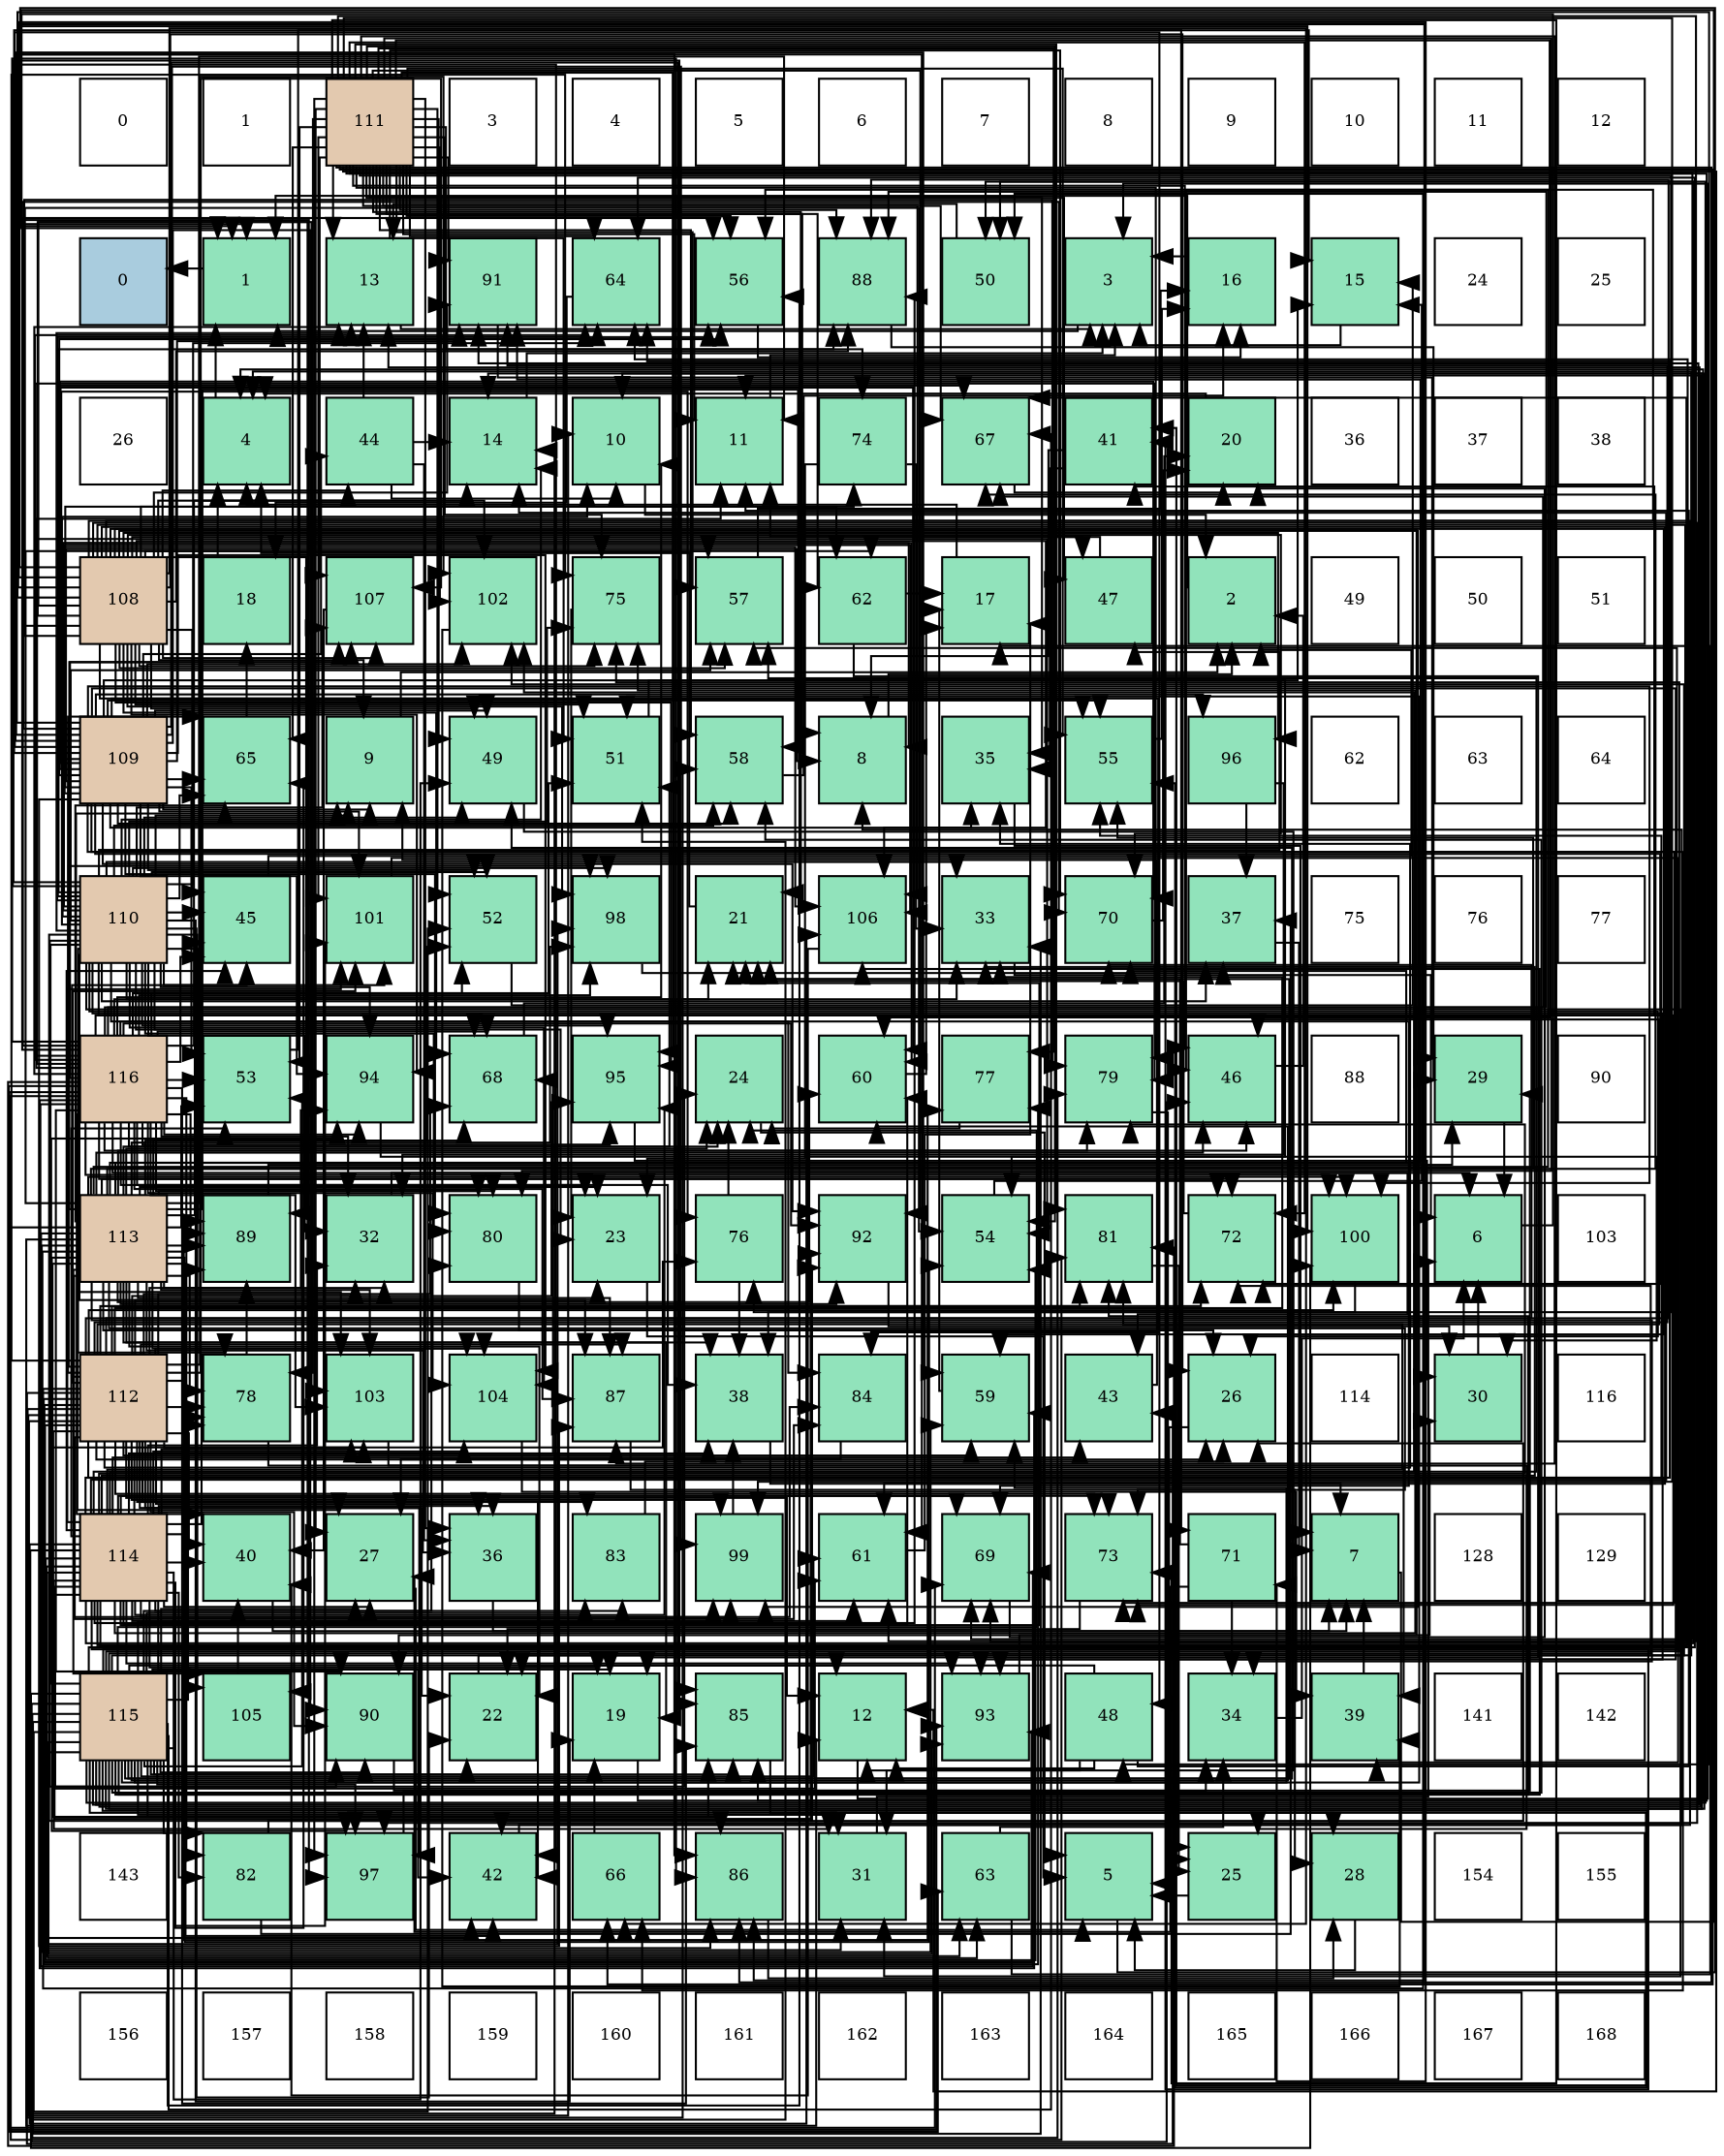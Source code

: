 digraph layout{
 rankdir=TB;
 splines=ortho;
 node [style=filled shape=square fixedsize=true width=0.6];
0[label="0", fontsize=8, fillcolor="#ffffff"];
1[label="1", fontsize=8, fillcolor="#ffffff"];
2[label="111", fontsize=8, fillcolor="#e3c9af"];
3[label="3", fontsize=8, fillcolor="#ffffff"];
4[label="4", fontsize=8, fillcolor="#ffffff"];
5[label="5", fontsize=8, fillcolor="#ffffff"];
6[label="6", fontsize=8, fillcolor="#ffffff"];
7[label="7", fontsize=8, fillcolor="#ffffff"];
8[label="8", fontsize=8, fillcolor="#ffffff"];
9[label="9", fontsize=8, fillcolor="#ffffff"];
10[label="10", fontsize=8, fillcolor="#ffffff"];
11[label="11", fontsize=8, fillcolor="#ffffff"];
12[label="12", fontsize=8, fillcolor="#ffffff"];
13[label="0", fontsize=8, fillcolor="#a9ccde"];
14[label="1", fontsize=8, fillcolor="#91e3bb"];
15[label="13", fontsize=8, fillcolor="#91e3bb"];
16[label="91", fontsize=8, fillcolor="#91e3bb"];
17[label="64", fontsize=8, fillcolor="#91e3bb"];
18[label="56", fontsize=8, fillcolor="#91e3bb"];
19[label="88", fontsize=8, fillcolor="#91e3bb"];
20[label="50", fontsize=8, fillcolor="#91e3bb"];
21[label="3", fontsize=8, fillcolor="#91e3bb"];
22[label="16", fontsize=8, fillcolor="#91e3bb"];
23[label="15", fontsize=8, fillcolor="#91e3bb"];
24[label="24", fontsize=8, fillcolor="#ffffff"];
25[label="25", fontsize=8, fillcolor="#ffffff"];
26[label="26", fontsize=8, fillcolor="#ffffff"];
27[label="4", fontsize=8, fillcolor="#91e3bb"];
28[label="44", fontsize=8, fillcolor="#91e3bb"];
29[label="14", fontsize=8, fillcolor="#91e3bb"];
30[label="10", fontsize=8, fillcolor="#91e3bb"];
31[label="11", fontsize=8, fillcolor="#91e3bb"];
32[label="74", fontsize=8, fillcolor="#91e3bb"];
33[label="67", fontsize=8, fillcolor="#91e3bb"];
34[label="41", fontsize=8, fillcolor="#91e3bb"];
35[label="20", fontsize=8, fillcolor="#91e3bb"];
36[label="36", fontsize=8, fillcolor="#ffffff"];
37[label="37", fontsize=8, fillcolor="#ffffff"];
38[label="38", fontsize=8, fillcolor="#ffffff"];
39[label="108", fontsize=8, fillcolor="#e3c9af"];
40[label="18", fontsize=8, fillcolor="#91e3bb"];
41[label="107", fontsize=8, fillcolor="#91e3bb"];
42[label="102", fontsize=8, fillcolor="#91e3bb"];
43[label="75", fontsize=8, fillcolor="#91e3bb"];
44[label="57", fontsize=8, fillcolor="#91e3bb"];
45[label="62", fontsize=8, fillcolor="#91e3bb"];
46[label="17", fontsize=8, fillcolor="#91e3bb"];
47[label="47", fontsize=8, fillcolor="#91e3bb"];
48[label="2", fontsize=8, fillcolor="#91e3bb"];
49[label="49", fontsize=8, fillcolor="#ffffff"];
50[label="50", fontsize=8, fillcolor="#ffffff"];
51[label="51", fontsize=8, fillcolor="#ffffff"];
52[label="109", fontsize=8, fillcolor="#e3c9af"];
53[label="65", fontsize=8, fillcolor="#91e3bb"];
54[label="9", fontsize=8, fillcolor="#91e3bb"];
55[label="49", fontsize=8, fillcolor="#91e3bb"];
56[label="51", fontsize=8, fillcolor="#91e3bb"];
57[label="58", fontsize=8, fillcolor="#91e3bb"];
58[label="8", fontsize=8, fillcolor="#91e3bb"];
59[label="35", fontsize=8, fillcolor="#91e3bb"];
60[label="55", fontsize=8, fillcolor="#91e3bb"];
61[label="96", fontsize=8, fillcolor="#91e3bb"];
62[label="62", fontsize=8, fillcolor="#ffffff"];
63[label="63", fontsize=8, fillcolor="#ffffff"];
64[label="64", fontsize=8, fillcolor="#ffffff"];
65[label="110", fontsize=8, fillcolor="#e3c9af"];
66[label="45", fontsize=8, fillcolor="#91e3bb"];
67[label="101", fontsize=8, fillcolor="#91e3bb"];
68[label="52", fontsize=8, fillcolor="#91e3bb"];
69[label="98", fontsize=8, fillcolor="#91e3bb"];
70[label="21", fontsize=8, fillcolor="#91e3bb"];
71[label="106", fontsize=8, fillcolor="#91e3bb"];
72[label="33", fontsize=8, fillcolor="#91e3bb"];
73[label="70", fontsize=8, fillcolor="#91e3bb"];
74[label="37", fontsize=8, fillcolor="#91e3bb"];
75[label="75", fontsize=8, fillcolor="#ffffff"];
76[label="76", fontsize=8, fillcolor="#ffffff"];
77[label="77", fontsize=8, fillcolor="#ffffff"];
78[label="116", fontsize=8, fillcolor="#e3c9af"];
79[label="53", fontsize=8, fillcolor="#91e3bb"];
80[label="94", fontsize=8, fillcolor="#91e3bb"];
81[label="68", fontsize=8, fillcolor="#91e3bb"];
82[label="95", fontsize=8, fillcolor="#91e3bb"];
83[label="24", fontsize=8, fillcolor="#91e3bb"];
84[label="60", fontsize=8, fillcolor="#91e3bb"];
85[label="77", fontsize=8, fillcolor="#91e3bb"];
86[label="79", fontsize=8, fillcolor="#91e3bb"];
87[label="46", fontsize=8, fillcolor="#91e3bb"];
88[label="88", fontsize=8, fillcolor="#ffffff"];
89[label="29", fontsize=8, fillcolor="#91e3bb"];
90[label="90", fontsize=8, fillcolor="#ffffff"];
91[label="113", fontsize=8, fillcolor="#e3c9af"];
92[label="89", fontsize=8, fillcolor="#91e3bb"];
93[label="32", fontsize=8, fillcolor="#91e3bb"];
94[label="80", fontsize=8, fillcolor="#91e3bb"];
95[label="23", fontsize=8, fillcolor="#91e3bb"];
96[label="76", fontsize=8, fillcolor="#91e3bb"];
97[label="92", fontsize=8, fillcolor="#91e3bb"];
98[label="54", fontsize=8, fillcolor="#91e3bb"];
99[label="81", fontsize=8, fillcolor="#91e3bb"];
100[label="72", fontsize=8, fillcolor="#91e3bb"];
101[label="100", fontsize=8, fillcolor="#91e3bb"];
102[label="6", fontsize=8, fillcolor="#91e3bb"];
103[label="103", fontsize=8, fillcolor="#ffffff"];
104[label="112", fontsize=8, fillcolor="#e3c9af"];
105[label="78", fontsize=8, fillcolor="#91e3bb"];
106[label="103", fontsize=8, fillcolor="#91e3bb"];
107[label="104", fontsize=8, fillcolor="#91e3bb"];
108[label="87", fontsize=8, fillcolor="#91e3bb"];
109[label="38", fontsize=8, fillcolor="#91e3bb"];
110[label="84", fontsize=8, fillcolor="#91e3bb"];
111[label="59", fontsize=8, fillcolor="#91e3bb"];
112[label="43", fontsize=8, fillcolor="#91e3bb"];
113[label="26", fontsize=8, fillcolor="#91e3bb"];
114[label="114", fontsize=8, fillcolor="#ffffff"];
115[label="30", fontsize=8, fillcolor="#91e3bb"];
116[label="116", fontsize=8, fillcolor="#ffffff"];
117[label="114", fontsize=8, fillcolor="#e3c9af"];
118[label="40", fontsize=8, fillcolor="#91e3bb"];
119[label="27", fontsize=8, fillcolor="#91e3bb"];
120[label="36", fontsize=8, fillcolor="#91e3bb"];
121[label="83", fontsize=8, fillcolor="#91e3bb"];
122[label="99", fontsize=8, fillcolor="#91e3bb"];
123[label="61", fontsize=8, fillcolor="#91e3bb"];
124[label="69", fontsize=8, fillcolor="#91e3bb"];
125[label="73", fontsize=8, fillcolor="#91e3bb"];
126[label="71", fontsize=8, fillcolor="#91e3bb"];
127[label="7", fontsize=8, fillcolor="#91e3bb"];
128[label="128", fontsize=8, fillcolor="#ffffff"];
129[label="129", fontsize=8, fillcolor="#ffffff"];
130[label="115", fontsize=8, fillcolor="#e3c9af"];
131[label="105", fontsize=8, fillcolor="#91e3bb"];
132[label="90", fontsize=8, fillcolor="#91e3bb"];
133[label="22", fontsize=8, fillcolor="#91e3bb"];
134[label="19", fontsize=8, fillcolor="#91e3bb"];
135[label="85", fontsize=8, fillcolor="#91e3bb"];
136[label="12", fontsize=8, fillcolor="#91e3bb"];
137[label="93", fontsize=8, fillcolor="#91e3bb"];
138[label="48", fontsize=8, fillcolor="#91e3bb"];
139[label="34", fontsize=8, fillcolor="#91e3bb"];
140[label="39", fontsize=8, fillcolor="#91e3bb"];
141[label="141", fontsize=8, fillcolor="#ffffff"];
142[label="142", fontsize=8, fillcolor="#ffffff"];
143[label="143", fontsize=8, fillcolor="#ffffff"];
144[label="82", fontsize=8, fillcolor="#91e3bb"];
145[label="97", fontsize=8, fillcolor="#91e3bb"];
146[label="42", fontsize=8, fillcolor="#91e3bb"];
147[label="66", fontsize=8, fillcolor="#91e3bb"];
148[label="86", fontsize=8, fillcolor="#91e3bb"];
149[label="31", fontsize=8, fillcolor="#91e3bb"];
150[label="63", fontsize=8, fillcolor="#91e3bb"];
151[label="5", fontsize=8, fillcolor="#91e3bb"];
152[label="25", fontsize=8, fillcolor="#91e3bb"];
153[label="28", fontsize=8, fillcolor="#91e3bb"];
154[label="154", fontsize=8, fillcolor="#ffffff"];
155[label="155", fontsize=8, fillcolor="#ffffff"];
156[label="156", fontsize=8, fillcolor="#ffffff"];
157[label="157", fontsize=8, fillcolor="#ffffff"];
158[label="158", fontsize=8, fillcolor="#ffffff"];
159[label="159", fontsize=8, fillcolor="#ffffff"];
160[label="160", fontsize=8, fillcolor="#ffffff"];
161[label="161", fontsize=8, fillcolor="#ffffff"];
162[label="162", fontsize=8, fillcolor="#ffffff"];
163[label="163", fontsize=8, fillcolor="#ffffff"];
164[label="164", fontsize=8, fillcolor="#ffffff"];
165[label="165", fontsize=8, fillcolor="#ffffff"];
166[label="166", fontsize=8, fillcolor="#ffffff"];
167[label="167", fontsize=8, fillcolor="#ffffff"];
168[label="168", fontsize=8, fillcolor="#ffffff"];
edge [constraint=false, style=vis];14 -> 13;
48 -> 14;
21 -> 14;
27 -> 14;
151 -> 14;
102 -> 14;
127 -> 14;
58 -> 48;
54 -> 48;
30 -> 48;
31 -> 21;
136 -> 21;
15 -> 21;
29 -> 21;
23 -> 21;
22 -> 21;
46 -> 27;
40 -> 27;
134 -> 27;
35 -> 27;
70 -> 27;
133 -> 27;
95 -> 151;
83 -> 151;
152 -> 151;
113 -> 151;
119 -> 151;
153 -> 151;
89 -> 102;
115 -> 102;
149 -> 102;
93 -> 102;
72 -> 102;
139 -> 102;
59 -> 127;
120 -> 127;
74 -> 127;
109 -> 127;
140 -> 127;
118 -> 127;
34 -> 58;
34 -> 59;
146 -> 58;
112 -> 54;
28 -> 30;
28 -> 15;
28 -> 29;
28 -> 120;
66 -> 48;
87 -> 48;
47 -> 31;
138 -> 31;
138 -> 136;
138 -> 133;
138 -> 149;
55 -> 136;
20 -> 15;
56 -> 23;
68 -> 23;
79 -> 23;
98 -> 23;
60 -> 22;
18 -> 22;
44 -> 22;
57 -> 22;
111 -> 46;
84 -> 46;
123 -> 46;
45 -> 46;
45 -> 134;
150 -> 46;
150 -> 139;
17 -> 40;
53 -> 40;
147 -> 134;
33 -> 35;
81 -> 35;
124 -> 35;
73 -> 35;
126 -> 70;
126 -> 119;
126 -> 139;
100 -> 70;
125 -> 133;
32 -> 95;
32 -> 72;
43 -> 95;
96 -> 83;
96 -> 109;
85 -> 83;
105 -> 152;
86 -> 152;
94 -> 152;
99 -> 152;
144 -> 113;
144 -> 74;
121 -> 113;
110 -> 119;
135 -> 153;
148 -> 153;
108 -> 153;
19 -> 89;
92 -> 89;
132 -> 89;
16 -> 89;
97 -> 115;
137 -> 115;
80 -> 115;
82 -> 115;
61 -> 93;
61 -> 74;
145 -> 139;
69 -> 74;
122 -> 109;
101 -> 109;
67 -> 140;
42 -> 140;
106 -> 140;
107 -> 140;
131 -> 118;
71 -> 118;
41 -> 118;
39 -> 54;
39 -> 113;
39 -> 146;
39 -> 28;
39 -> 66;
39 -> 87;
39 -> 47;
39 -> 138;
39 -> 55;
39 -> 56;
39 -> 98;
39 -> 60;
39 -> 44;
39 -> 111;
39 -> 123;
39 -> 45;
39 -> 147;
39 -> 81;
39 -> 124;
39 -> 73;
39 -> 126;
39 -> 32;
39 -> 43;
39 -> 86;
39 -> 148;
39 -> 19;
39 -> 92;
39 -> 132;
39 -> 16;
39 -> 80;
39 -> 82;
39 -> 61;
39 -> 145;
39 -> 69;
39 -> 122;
39 -> 101;
39 -> 42;
39 -> 106;
39 -> 131;
39 -> 71;
39 -> 41;
52 -> 58;
52 -> 54;
52 -> 59;
52 -> 28;
52 -> 138;
52 -> 55;
52 -> 68;
52 -> 79;
52 -> 98;
52 -> 60;
52 -> 18;
52 -> 57;
52 -> 111;
52 -> 84;
52 -> 123;
52 -> 45;
52 -> 53;
52 -> 147;
52 -> 73;
52 -> 126;
52 -> 100;
52 -> 125;
52 -> 96;
52 -> 94;
52 -> 110;
52 -> 135;
52 -> 148;
52 -> 108;
52 -> 132;
52 -> 16;
52 -> 97;
52 -> 137;
52 -> 80;
52 -> 61;
52 -> 145;
52 -> 122;
52 -> 101;
52 -> 67;
52 -> 42;
52 -> 107;
52 -> 71;
65 -> 58;
65 -> 54;
65 -> 30;
65 -> 15;
65 -> 29;
65 -> 134;
65 -> 70;
65 -> 133;
65 -> 95;
65 -> 113;
65 -> 149;
65 -> 93;
65 -> 72;
65 -> 74;
65 -> 146;
65 -> 66;
65 -> 47;
65 -> 55;
65 -> 68;
65 -> 18;
65 -> 44;
65 -> 57;
65 -> 84;
65 -> 17;
65 -> 53;
65 -> 33;
65 -> 81;
65 -> 124;
65 -> 125;
65 -> 43;
65 -> 96;
65 -> 105;
65 -> 94;
65 -> 135;
65 -> 108;
65 -> 19;
65 -> 92;
65 -> 132;
65 -> 97;
65 -> 137;
65 -> 80;
65 -> 82;
65 -> 69;
65 -> 67;
65 -> 106;
65 -> 107;
65 -> 131;
65 -> 71;
65 -> 41;
2 -> 58;
2 -> 31;
2 -> 136;
2 -> 15;
2 -> 70;
2 -> 119;
2 -> 59;
2 -> 120;
2 -> 87;
2 -> 47;
2 -> 55;
2 -> 56;
2 -> 68;
2 -> 79;
2 -> 98;
2 -> 60;
2 -> 18;
2 -> 44;
2 -> 57;
2 -> 84;
2 -> 123;
2 -> 45;
2 -> 17;
2 -> 53;
2 -> 147;
2 -> 33;
2 -> 124;
2 -> 73;
2 -> 100;
2 -> 125;
2 -> 32;
2 -> 43;
2 -> 96;
2 -> 85;
2 -> 105;
2 -> 86;
2 -> 94;
2 -> 99;
2 -> 135;
2 -> 148;
2 -> 108;
2 -> 19;
2 -> 16;
2 -> 97;
2 -> 82;
2 -> 145;
2 -> 122;
2 -> 67;
2 -> 42;
2 -> 71;
2 -> 41;
104 -> 30;
104 -> 136;
104 -> 29;
104 -> 133;
104 -> 95;
104 -> 113;
104 -> 149;
104 -> 93;
104 -> 72;
104 -> 59;
104 -> 120;
104 -> 118;
104 -> 146;
104 -> 112;
104 -> 66;
104 -> 87;
104 -> 20;
104 -> 57;
104 -> 111;
104 -> 123;
104 -> 17;
104 -> 53;
104 -> 81;
104 -> 73;
104 -> 100;
104 -> 125;
104 -> 43;
104 -> 85;
104 -> 105;
104 -> 99;
104 -> 121;
104 -> 110;
104 -> 108;
104 -> 19;
104 -> 92;
104 -> 132;
104 -> 16;
104 -> 137;
104 -> 80;
104 -> 82;
104 -> 145;
104 -> 69;
104 -> 122;
104 -> 101;
104 -> 67;
104 -> 42;
104 -> 106;
104 -> 107;
104 -> 41;
91 -> 54;
91 -> 31;
91 -> 136;
91 -> 134;
91 -> 133;
91 -> 95;
91 -> 83;
91 -> 113;
91 -> 93;
91 -> 139;
91 -> 120;
91 -> 109;
91 -> 146;
91 -> 66;
91 -> 87;
91 -> 56;
91 -> 68;
91 -> 79;
91 -> 98;
91 -> 60;
91 -> 18;
91 -> 44;
91 -> 57;
91 -> 111;
91 -> 84;
91 -> 53;
91 -> 33;
91 -> 81;
91 -> 124;
91 -> 73;
91 -> 100;
91 -> 125;
91 -> 85;
91 -> 105;
91 -> 86;
91 -> 94;
91 -> 99;
91 -> 110;
91 -> 135;
91 -> 148;
91 -> 108;
91 -> 92;
91 -> 16;
91 -> 97;
91 -> 145;
91 -> 69;
91 -> 101;
91 -> 106;
91 -> 107;
91 -> 131;
91 -> 41;
117 -> 29;
117 -> 134;
117 -> 70;
117 -> 83;
117 -> 119;
117 -> 149;
117 -> 93;
117 -> 72;
117 -> 120;
117 -> 109;
117 -> 118;
117 -> 34;
117 -> 146;
117 -> 112;
117 -> 66;
117 -> 55;
117 -> 20;
117 -> 56;
117 -> 79;
117 -> 98;
117 -> 60;
117 -> 44;
117 -> 84;
117 -> 123;
117 -> 150;
117 -> 17;
117 -> 53;
117 -> 33;
117 -> 81;
117 -> 124;
117 -> 125;
117 -> 43;
117 -> 105;
117 -> 86;
117 -> 99;
117 -> 144;
117 -> 121;
117 -> 19;
117 -> 92;
117 -> 97;
117 -> 137;
117 -> 82;
117 -> 69;
117 -> 122;
117 -> 67;
117 -> 42;
117 -> 106;
117 -> 107;
117 -> 71;
130 -> 30;
130 -> 31;
130 -> 136;
130 -> 15;
130 -> 29;
130 -> 134;
130 -> 70;
130 -> 133;
130 -> 83;
130 -> 119;
130 -> 149;
130 -> 72;
130 -> 34;
130 -> 87;
130 -> 55;
130 -> 20;
130 -> 56;
130 -> 68;
130 -> 79;
130 -> 60;
130 -> 18;
130 -> 44;
130 -> 57;
130 -> 111;
130 -> 84;
130 -> 123;
130 -> 150;
130 -> 17;
130 -> 33;
130 -> 100;
130 -> 43;
130 -> 105;
130 -> 86;
130 -> 94;
130 -> 99;
130 -> 144;
130 -> 121;
130 -> 135;
130 -> 148;
130 -> 132;
130 -> 16;
130 -> 137;
130 -> 80;
130 -> 145;
130 -> 122;
130 -> 101;
130 -> 67;
130 -> 42;
130 -> 71;
78 -> 30;
78 -> 31;
78 -> 15;
78 -> 29;
78 -> 95;
78 -> 83;
78 -> 119;
78 -> 93;
78 -> 72;
78 -> 109;
78 -> 118;
78 -> 34;
78 -> 146;
78 -> 112;
78 -> 66;
78 -> 87;
78 -> 56;
78 -> 68;
78 -> 79;
78 -> 98;
78 -> 18;
78 -> 111;
78 -> 150;
78 -> 17;
78 -> 33;
78 -> 81;
78 -> 124;
78 -> 73;
78 -> 100;
78 -> 86;
78 -> 94;
78 -> 99;
78 -> 144;
78 -> 110;
78 -> 135;
78 -> 148;
78 -> 108;
78 -> 19;
78 -> 92;
78 -> 132;
78 -> 97;
78 -> 137;
78 -> 80;
78 -> 82;
78 -> 69;
78 -> 101;
78 -> 106;
78 -> 107;
78 -> 41;
edge [constraint=true, style=invis];
0 -> 13 -> 26 -> 39 -> 52 -> 65 -> 78 -> 91 -> 104 -> 117 -> 130 -> 143 -> 156;
1 -> 14 -> 27 -> 40 -> 53 -> 66 -> 79 -> 92 -> 105 -> 118 -> 131 -> 144 -> 157;
2 -> 15 -> 28 -> 41 -> 54 -> 67 -> 80 -> 93 -> 106 -> 119 -> 132 -> 145 -> 158;
3 -> 16 -> 29 -> 42 -> 55 -> 68 -> 81 -> 94 -> 107 -> 120 -> 133 -> 146 -> 159;
4 -> 17 -> 30 -> 43 -> 56 -> 69 -> 82 -> 95 -> 108 -> 121 -> 134 -> 147 -> 160;
5 -> 18 -> 31 -> 44 -> 57 -> 70 -> 83 -> 96 -> 109 -> 122 -> 135 -> 148 -> 161;
6 -> 19 -> 32 -> 45 -> 58 -> 71 -> 84 -> 97 -> 110 -> 123 -> 136 -> 149 -> 162;
7 -> 20 -> 33 -> 46 -> 59 -> 72 -> 85 -> 98 -> 111 -> 124 -> 137 -> 150 -> 163;
8 -> 21 -> 34 -> 47 -> 60 -> 73 -> 86 -> 99 -> 112 -> 125 -> 138 -> 151 -> 164;
9 -> 22 -> 35 -> 48 -> 61 -> 74 -> 87 -> 100 -> 113 -> 126 -> 139 -> 152 -> 165;
10 -> 23 -> 36 -> 49 -> 62 -> 75 -> 88 -> 101 -> 114 -> 127 -> 140 -> 153 -> 166;
11 -> 24 -> 37 -> 50 -> 63 -> 76 -> 89 -> 102 -> 115 -> 128 -> 141 -> 154 -> 167;
12 -> 25 -> 38 -> 51 -> 64 -> 77 -> 90 -> 103 -> 116 -> 129 -> 142 -> 155 -> 168;
rank = same {0 -> 1 -> 2 -> 3 -> 4 -> 5 -> 6 -> 7 -> 8 -> 9 -> 10 -> 11 -> 12};
rank = same {13 -> 14 -> 15 -> 16 -> 17 -> 18 -> 19 -> 20 -> 21 -> 22 -> 23 -> 24 -> 25};
rank = same {26 -> 27 -> 28 -> 29 -> 30 -> 31 -> 32 -> 33 -> 34 -> 35 -> 36 -> 37 -> 38};
rank = same {39 -> 40 -> 41 -> 42 -> 43 -> 44 -> 45 -> 46 -> 47 -> 48 -> 49 -> 50 -> 51};
rank = same {52 -> 53 -> 54 -> 55 -> 56 -> 57 -> 58 -> 59 -> 60 -> 61 -> 62 -> 63 -> 64};
rank = same {65 -> 66 -> 67 -> 68 -> 69 -> 70 -> 71 -> 72 -> 73 -> 74 -> 75 -> 76 -> 77};
rank = same {78 -> 79 -> 80 -> 81 -> 82 -> 83 -> 84 -> 85 -> 86 -> 87 -> 88 -> 89 -> 90};
rank = same {91 -> 92 -> 93 -> 94 -> 95 -> 96 -> 97 -> 98 -> 99 -> 100 -> 101 -> 102 -> 103};
rank = same {104 -> 105 -> 106 -> 107 -> 108 -> 109 -> 110 -> 111 -> 112 -> 113 -> 114 -> 115 -> 116};
rank = same {117 -> 118 -> 119 -> 120 -> 121 -> 122 -> 123 -> 124 -> 125 -> 126 -> 127 -> 128 -> 129};
rank = same {130 -> 131 -> 132 -> 133 -> 134 -> 135 -> 136 -> 137 -> 138 -> 139 -> 140 -> 141 -> 142};
rank = same {143 -> 144 -> 145 -> 146 -> 147 -> 148 -> 149 -> 150 -> 151 -> 152 -> 153 -> 154 -> 155};
rank = same {156 -> 157 -> 158 -> 159 -> 160 -> 161 -> 162 -> 163 -> 164 -> 165 -> 166 -> 167 -> 168};
}